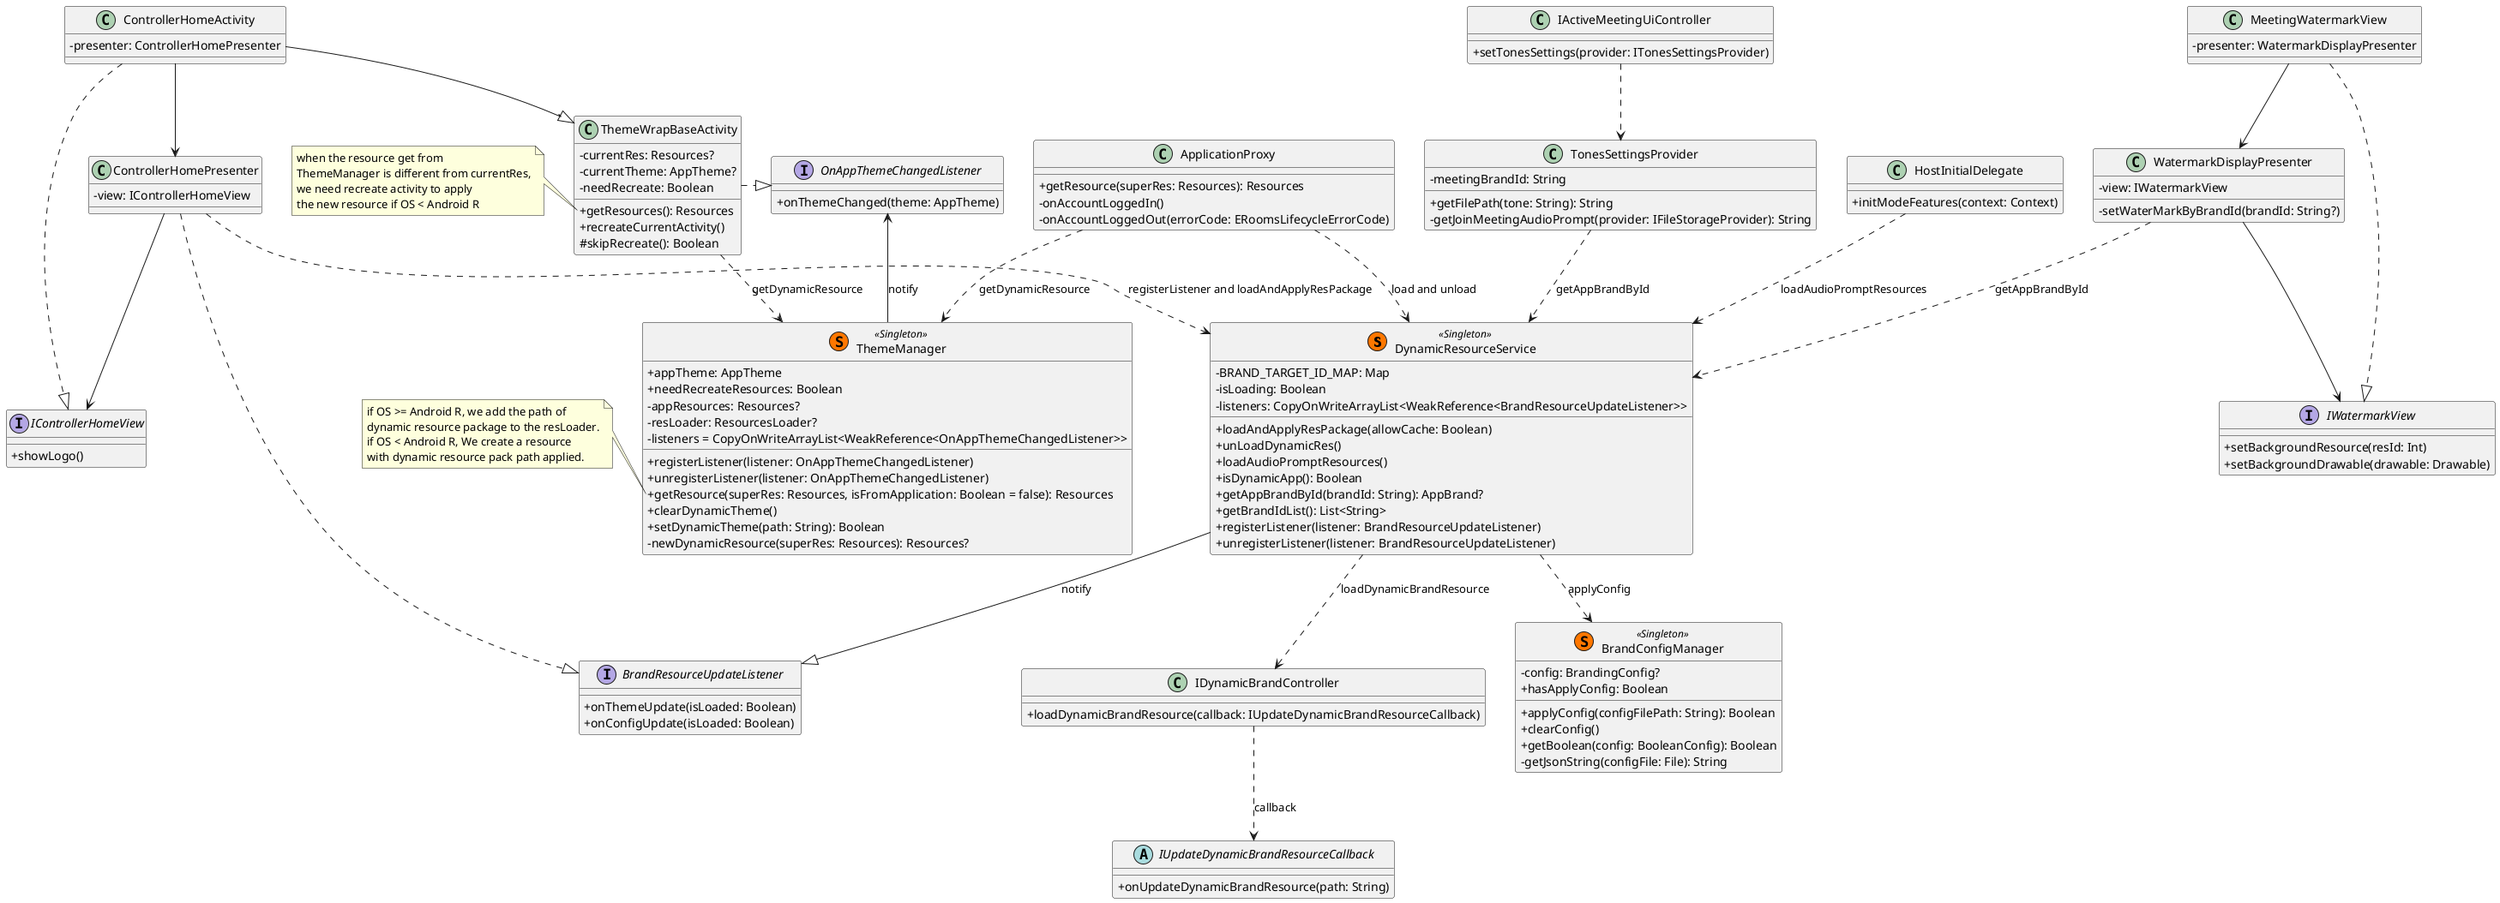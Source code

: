 @startuml
'https://plantuml.com/class-diagram
skinparam classAttributeIconSize 0

DynamicResourceService --|> BrandResourceUpdateListener: notify
DynamicResourceService ..> IDynamicBrandController: loadDynamicBrandResource
DynamicResourceService ..> BrandConfigManager: applyConfig
IDynamicBrandController ..> IUpdateDynamicBrandResourceCallback: callback
ControllerHomePresenter ..> DynamicResourceService: registerListener and loadAndApplyResPackage
ControllerHomePresenter --> IControllerHomeView
ControllerHomePresenter ..|> BrandResourceUpdateListener
ControllerHomeActivity ..|> IControllerHomeView
ControllerHomeActivity --> ControllerHomePresenter
ControllerHomeActivity --|> ThemeWrapBaseActivity
ThemeWrapBaseActivity ..> ThemeManager: getDynamicResource
ThemeWrapBaseActivity .right.|> OnAppThemeChangedListener
ApplicationProxy ..> ThemeManager: getDynamicResource
ApplicationProxy ..> DynamicResourceService: load and unload
ThemeManager -up-> OnAppThemeChangedListener: notify
HostInitialDelegate ..> DynamicResourceService: loadAudioPromptResources
WatermarkDisplayPresenter ..> DynamicResourceService: getAppBrandById
WatermarkDisplayPresenter --> IWatermarkView
MeetingWatermarkView --> WatermarkDisplayPresenter
MeetingWatermarkView ..|> IWatermarkView
IActiveMeetingUiController ..> TonesSettingsProvider
TonesSettingsProvider ..> DynamicResourceService: getAppBrandById

class DynamicResourceService<< (S, #FF7700) Singleton >> {
    - BRAND_TARGET_ID_MAP: Map
    - isLoading: Boolean
    - listeners: CopyOnWriteArrayList<WeakReference<BrandResourceUpdateListener>>
    + loadAndApplyResPackage(allowCache: Boolean)
    + unLoadDynamicRes()
    + loadAudioPromptResources()
    + isDynamicApp(): Boolean
    + getAppBrandById(brandId: String): AppBrand?
    + getBrandIdList(): List<String>
    + registerListener(listener: BrandResourceUpdateListener)
    + unregisterListener(listener: BrandResourceUpdateListener)
}

interface BrandResourceUpdateListener {
    + onThemeUpdate(isLoaded: Boolean)
    + onConfigUpdate(isLoaded: Boolean)
}

class BrandConfigManager<< (S, #FF7700) Singleton >> {
    - config: BrandingConfig?
    + hasApplyConfig: Boolean
    + applyConfig(configFilePath: String): Boolean
    + clearConfig()
    + getBoolean(config: BooleanConfig): Boolean
    - getJsonString(configFile: File): String
}

class IDynamicBrandController {
    + loadDynamicBrandResource(callback: IUpdateDynamicBrandResourceCallback)
}

abstract class IUpdateDynamicBrandResourceCallback {
    + onUpdateDynamicBrandResource(path: String)
}

class ThemeManager<< (S, #FF7700) Singleton >> {
    + appTheme: AppTheme
    + needRecreateResources: Boolean
    - appResources: Resources?
    - resLoader: ResourcesLoader?
    - listeners = CopyOnWriteArrayList<WeakReference<OnAppThemeChangedListener>>
    + registerListener(listener: OnAppThemeChangedListener)
    + unregisterListener(listener: OnAppThemeChangedListener)
    + getResource(superRes: Resources, isFromApplication: Boolean = false): Resources
    + clearDynamicTheme()
    + setDynamicTheme(path: String): Boolean
    - newDynamicResource(superRes: Resources): Resources?
}

note left of ThemeManager::getResource
  if OS >= Android R, we add the path of
  dynamic resource package to the resLoader.
  if OS < Android R, We create a resource
  with dynamic resource pack path applied.
end note

interface OnAppThemeChangedListener {
    + onThemeChanged(theme: AppTheme)
}

class ApplicationProxy {
    + getResource(superRes: Resources): Resources
    - onAccountLoggedIn()
    - onAccountLoggedOut(errorCode: ERoomsLifecycleErrorCode)
}

class ThemeWrapBaseActivity {
    - currentRes: Resources?
    - currentTheme: AppTheme?
    - needRecreate: Boolean
    + getResources(): Resources
    + recreateCurrentActivity()
    # skipRecreate(): Boolean
}

note left of ThemeWrapBaseActivity::getResources
  when the resource get from
  ThemeManager is different from currentRes,
  we need recreate activity to apply
  the new resource if OS < Android R
end note

class ControllerHomeActivity {
    - presenter: ControllerHomePresenter
}

class ControllerHomePresenter {
    - view: IControllerHomeView
}

interface IControllerHomeView {
    + showLogo()
}

class HostInitialDelegate {
    + initModeFeatures(context: Context)
}

class IActiveMeetingUiController {
    + setTonesSettings(provider: ITonesSettingsProvider)
}

class TonesSettingsProvider {
    - meetingBrandId: String
    + getFilePath(tone: String): String
    - getJoinMeetingAudioPrompt(provider: IFileStorageProvider): String
}

class WatermarkDisplayPresenter {
    - view: IWatermarkView
    - setWaterMarkByBrandId(brandId: String?)
}

class MeetingWatermarkView {
    - presenter: WatermarkDisplayPresenter
}

interface IWatermarkView {
    + setBackgroundResource(resId: Int)
    + setBackgroundDrawable(drawable: Drawable)
}
@enduml